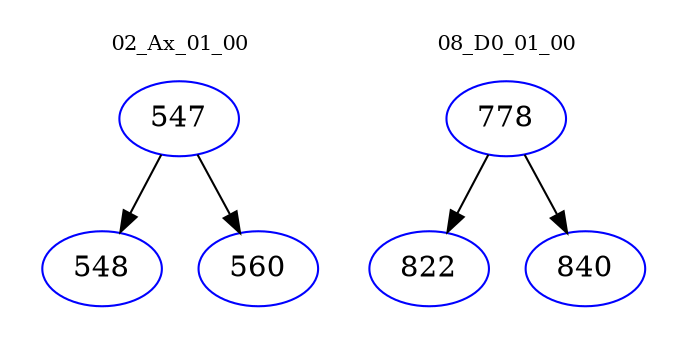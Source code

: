 digraph{
subgraph cluster_0 {
color = white
label = "02_Ax_01_00";
fontsize=10;
T0_547 [label="547", color="blue"]
T0_547 -> T0_548 [color="black"]
T0_548 [label="548", color="blue"]
T0_547 -> T0_560 [color="black"]
T0_560 [label="560", color="blue"]
}
subgraph cluster_1 {
color = white
label = "08_D0_01_00";
fontsize=10;
T1_778 [label="778", color="blue"]
T1_778 -> T1_822 [color="black"]
T1_822 [label="822", color="blue"]
T1_778 -> T1_840 [color="black"]
T1_840 [label="840", color="blue"]
}
}

